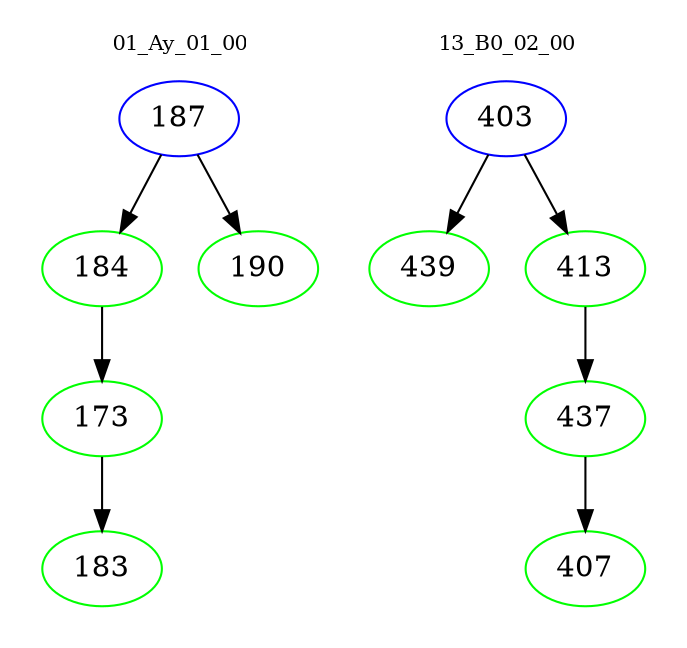 digraph{
subgraph cluster_0 {
color = white
label = "01_Ay_01_00";
fontsize=10;
T0_187 [label="187", color="blue"]
T0_187 -> T0_184 [color="black"]
T0_184 [label="184", color="green"]
T0_184 -> T0_173 [color="black"]
T0_173 [label="173", color="green"]
T0_173 -> T0_183 [color="black"]
T0_183 [label="183", color="green"]
T0_187 -> T0_190 [color="black"]
T0_190 [label="190", color="green"]
}
subgraph cluster_1 {
color = white
label = "13_B0_02_00";
fontsize=10;
T1_403 [label="403", color="blue"]
T1_403 -> T1_439 [color="black"]
T1_439 [label="439", color="green"]
T1_403 -> T1_413 [color="black"]
T1_413 [label="413", color="green"]
T1_413 -> T1_437 [color="black"]
T1_437 [label="437", color="green"]
T1_437 -> T1_407 [color="black"]
T1_407 [label="407", color="green"]
}
}
